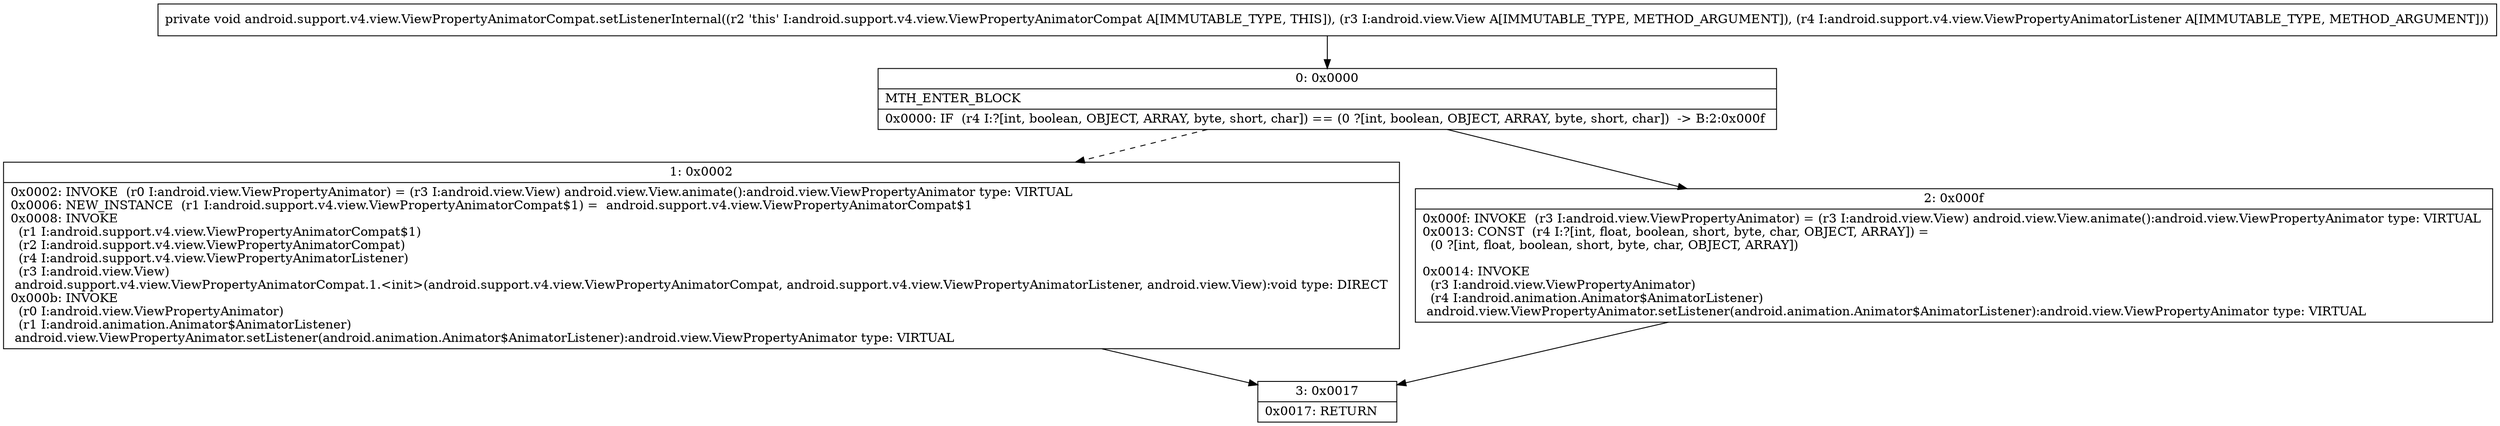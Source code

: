 digraph "CFG forandroid.support.v4.view.ViewPropertyAnimatorCompat.setListenerInternal(Landroid\/view\/View;Landroid\/support\/v4\/view\/ViewPropertyAnimatorListener;)V" {
Node_0 [shape=record,label="{0\:\ 0x0000|MTH_ENTER_BLOCK\l|0x0000: IF  (r4 I:?[int, boolean, OBJECT, ARRAY, byte, short, char]) == (0 ?[int, boolean, OBJECT, ARRAY, byte, short, char])  \-\> B:2:0x000f \l}"];
Node_1 [shape=record,label="{1\:\ 0x0002|0x0002: INVOKE  (r0 I:android.view.ViewPropertyAnimator) = (r3 I:android.view.View) android.view.View.animate():android.view.ViewPropertyAnimator type: VIRTUAL \l0x0006: NEW_INSTANCE  (r1 I:android.support.v4.view.ViewPropertyAnimatorCompat$1) =  android.support.v4.view.ViewPropertyAnimatorCompat$1 \l0x0008: INVOKE  \l  (r1 I:android.support.v4.view.ViewPropertyAnimatorCompat$1)\l  (r2 I:android.support.v4.view.ViewPropertyAnimatorCompat)\l  (r4 I:android.support.v4.view.ViewPropertyAnimatorListener)\l  (r3 I:android.view.View)\l android.support.v4.view.ViewPropertyAnimatorCompat.1.\<init\>(android.support.v4.view.ViewPropertyAnimatorCompat, android.support.v4.view.ViewPropertyAnimatorListener, android.view.View):void type: DIRECT \l0x000b: INVOKE  \l  (r0 I:android.view.ViewPropertyAnimator)\l  (r1 I:android.animation.Animator$AnimatorListener)\l android.view.ViewPropertyAnimator.setListener(android.animation.Animator$AnimatorListener):android.view.ViewPropertyAnimator type: VIRTUAL \l}"];
Node_2 [shape=record,label="{2\:\ 0x000f|0x000f: INVOKE  (r3 I:android.view.ViewPropertyAnimator) = (r3 I:android.view.View) android.view.View.animate():android.view.ViewPropertyAnimator type: VIRTUAL \l0x0013: CONST  (r4 I:?[int, float, boolean, short, byte, char, OBJECT, ARRAY]) = \l  (0 ?[int, float, boolean, short, byte, char, OBJECT, ARRAY])\l \l0x0014: INVOKE  \l  (r3 I:android.view.ViewPropertyAnimator)\l  (r4 I:android.animation.Animator$AnimatorListener)\l android.view.ViewPropertyAnimator.setListener(android.animation.Animator$AnimatorListener):android.view.ViewPropertyAnimator type: VIRTUAL \l}"];
Node_3 [shape=record,label="{3\:\ 0x0017|0x0017: RETURN   \l}"];
MethodNode[shape=record,label="{private void android.support.v4.view.ViewPropertyAnimatorCompat.setListenerInternal((r2 'this' I:android.support.v4.view.ViewPropertyAnimatorCompat A[IMMUTABLE_TYPE, THIS]), (r3 I:android.view.View A[IMMUTABLE_TYPE, METHOD_ARGUMENT]), (r4 I:android.support.v4.view.ViewPropertyAnimatorListener A[IMMUTABLE_TYPE, METHOD_ARGUMENT])) }"];
MethodNode -> Node_0;
Node_0 -> Node_1[style=dashed];
Node_0 -> Node_2;
Node_1 -> Node_3;
Node_2 -> Node_3;
}

